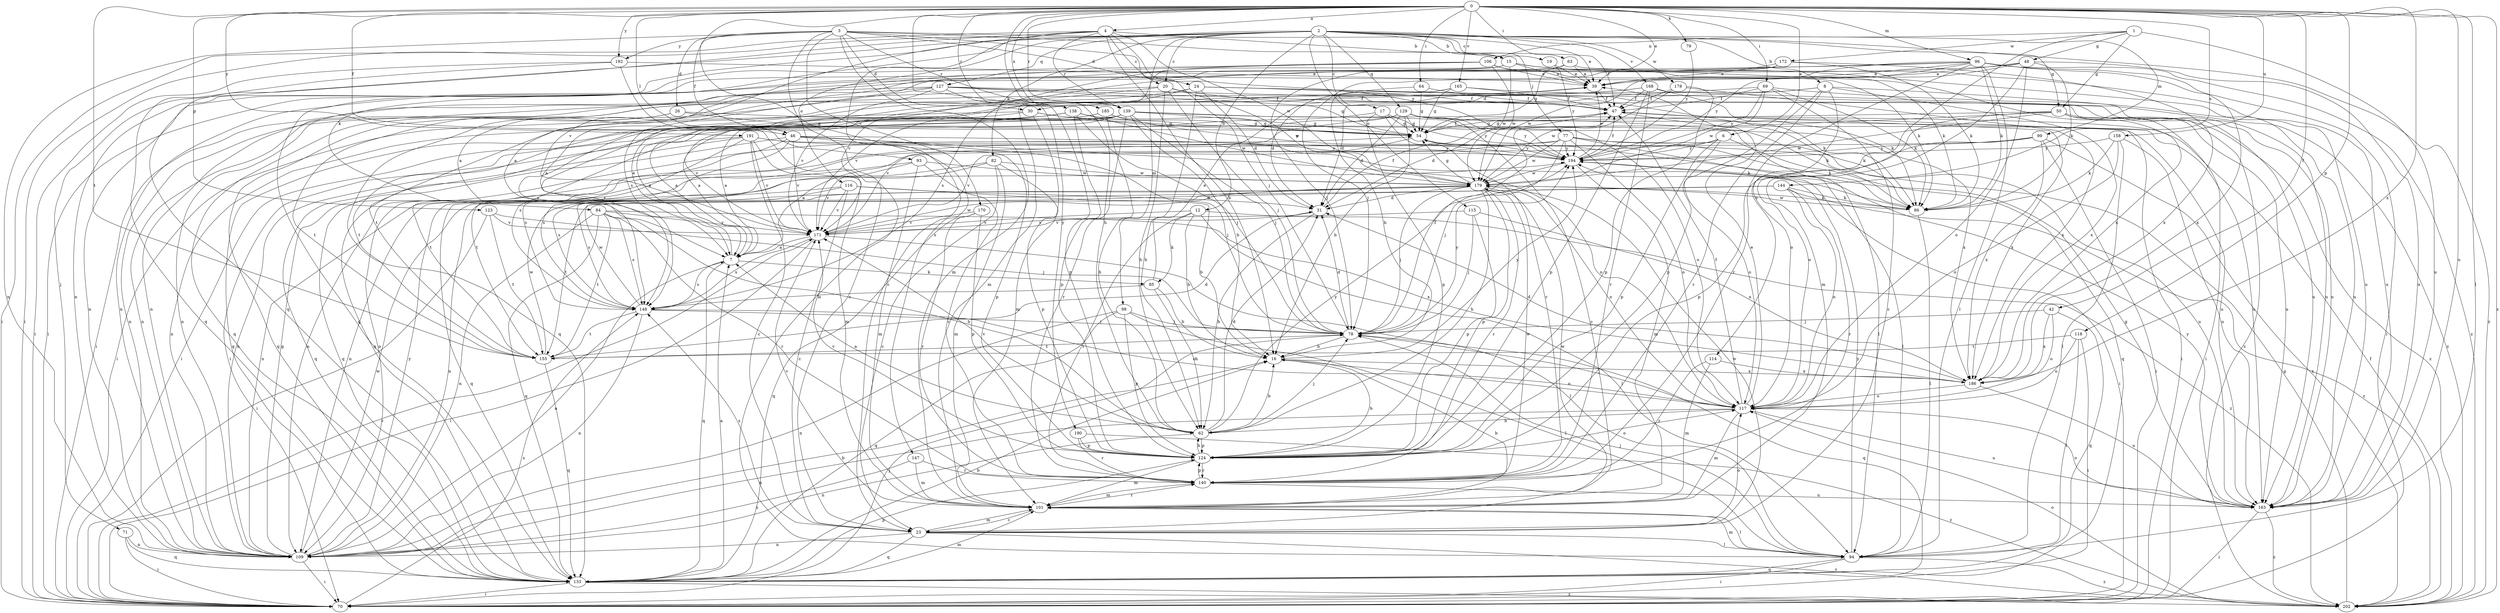 strict digraph  {
0;
1;
2;
3;
4;
6;
7;
8;
12;
15;
16;
17;
19;
20;
23;
24;
26;
30;
31;
39;
42;
46;
47;
48;
50;
54;
62;
63;
64;
69;
70;
71;
77;
78;
79;
82;
84;
85;
86;
93;
94;
96;
98;
99;
101;
106;
109;
114;
115;
116;
117;
118;
123;
124;
127;
129;
133;
138;
139;
140;
144;
147;
148;
155;
158;
163;
165;
168;
170;
171;
172;
178;
179;
185;
186;
190;
191;
192;
194;
202;
0 -> 4  [label=a];
0 -> 6  [label=a];
0 -> 39  [label=e];
0 -> 42  [label=f];
0 -> 46  [label=f];
0 -> 62  [label=h];
0 -> 63  [label=i];
0 -> 64  [label=i];
0 -> 69  [label=i];
0 -> 79  [label=k];
0 -> 93  [label=l];
0 -> 94  [label=l];
0 -> 96  [label=m];
0 -> 118  [label=p];
0 -> 123  [label=p];
0 -> 138  [label=r];
0 -> 139  [label=r];
0 -> 144  [label=s];
0 -> 147  [label=s];
0 -> 155  [label=t];
0 -> 158  [label=u];
0 -> 163  [label=u];
0 -> 165  [label=v];
0 -> 185  [label=x];
0 -> 186  [label=x];
0 -> 190  [label=y];
0 -> 191  [label=y];
0 -> 192  [label=y];
0 -> 202  [label=z];
1 -> 48  [label=g];
1 -> 50  [label=g];
1 -> 106  [label=n];
1 -> 114  [label=o];
1 -> 163  [label=u];
1 -> 172  [label=w];
2 -> 8  [label=b];
2 -> 12  [label=b];
2 -> 15  [label=b];
2 -> 17  [label=c];
2 -> 19  [label=c];
2 -> 20  [label=c];
2 -> 39  [label=e];
2 -> 50  [label=g];
2 -> 70  [label=i];
2 -> 71  [label=j];
2 -> 77  [label=j];
2 -> 82  [label=k];
2 -> 84  [label=k];
2 -> 98  [label=m];
2 -> 99  [label=m];
2 -> 109  [label=n];
2 -> 115  [label=o];
2 -> 116  [label=o];
2 -> 127  [label=q];
2 -> 129  [label=q];
2 -> 168  [label=v];
2 -> 178  [label=w];
3 -> 24  [label=d];
3 -> 26  [label=d];
3 -> 30  [label=d];
3 -> 46  [label=f];
3 -> 47  [label=f];
3 -> 94  [label=l];
3 -> 101  [label=m];
3 -> 109  [label=n];
3 -> 139  [label=r];
3 -> 170  [label=v];
3 -> 192  [label=y];
3 -> 194  [label=y];
3 -> 202  [label=z];
4 -> 15  [label=b];
4 -> 16  [label=b];
4 -> 20  [label=c];
4 -> 23  [label=c];
4 -> 70  [label=i];
4 -> 78  [label=j];
4 -> 133  [label=q];
4 -> 139  [label=r];
4 -> 171  [label=v];
4 -> 179  [label=w];
6 -> 117  [label=o];
6 -> 124  [label=p];
6 -> 133  [label=q];
6 -> 171  [label=v];
6 -> 194  [label=y];
7 -> 39  [label=e];
7 -> 85  [label=k];
7 -> 133  [label=q];
7 -> 148  [label=s];
8 -> 30  [label=d];
8 -> 117  [label=o];
8 -> 124  [label=p];
8 -> 140  [label=r];
8 -> 148  [label=s];
8 -> 163  [label=u];
8 -> 186  [label=x];
12 -> 16  [label=b];
12 -> 85  [label=k];
12 -> 94  [label=l];
12 -> 140  [label=r];
12 -> 171  [label=v];
12 -> 202  [label=z];
15 -> 39  [label=e];
15 -> 70  [label=i];
15 -> 86  [label=k];
15 -> 101  [label=m];
15 -> 133  [label=q];
15 -> 163  [label=u];
15 -> 179  [label=w];
15 -> 186  [label=x];
16 -> 117  [label=o];
16 -> 186  [label=x];
16 -> 194  [label=y];
17 -> 54  [label=g];
17 -> 70  [label=i];
17 -> 124  [label=p];
17 -> 140  [label=r];
17 -> 194  [label=y];
19 -> 39  [label=e];
19 -> 194  [label=y];
20 -> 7  [label=a];
20 -> 47  [label=f];
20 -> 62  [label=h];
20 -> 78  [label=j];
20 -> 109  [label=n];
20 -> 179  [label=w];
23 -> 94  [label=l];
23 -> 101  [label=m];
23 -> 109  [label=n];
23 -> 117  [label=o];
23 -> 133  [label=q];
23 -> 148  [label=s];
23 -> 179  [label=w];
23 -> 202  [label=z];
24 -> 31  [label=d];
24 -> 47  [label=f];
24 -> 62  [label=h];
24 -> 86  [label=k];
24 -> 133  [label=q];
24 -> 155  [label=t];
24 -> 163  [label=u];
26 -> 54  [label=g];
26 -> 117  [label=o];
26 -> 133  [label=q];
26 -> 155  [label=t];
30 -> 7  [label=a];
30 -> 54  [label=g];
30 -> 70  [label=i];
30 -> 94  [label=l];
30 -> 101  [label=m];
31 -> 47  [label=f];
31 -> 62  [label=h];
31 -> 171  [label=v];
39 -> 47  [label=f];
42 -> 78  [label=j];
42 -> 117  [label=o];
42 -> 133  [label=q];
42 -> 186  [label=x];
46 -> 78  [label=j];
46 -> 117  [label=o];
46 -> 124  [label=p];
46 -> 133  [label=q];
46 -> 148  [label=s];
46 -> 155  [label=t];
46 -> 171  [label=v];
46 -> 194  [label=y];
47 -> 54  [label=g];
47 -> 70  [label=i];
47 -> 86  [label=k];
47 -> 186  [label=x];
48 -> 39  [label=e];
48 -> 86  [label=k];
48 -> 101  [label=m];
48 -> 109  [label=n];
48 -> 117  [label=o];
48 -> 163  [label=u];
48 -> 194  [label=y];
50 -> 31  [label=d];
50 -> 54  [label=g];
50 -> 70  [label=i];
50 -> 117  [label=o];
50 -> 163  [label=u];
50 -> 179  [label=w];
50 -> 202  [label=z];
54 -> 47  [label=f];
54 -> 155  [label=t];
54 -> 194  [label=y];
62 -> 7  [label=a];
62 -> 16  [label=b];
62 -> 31  [label=d];
62 -> 78  [label=j];
62 -> 109  [label=n];
62 -> 124  [label=p];
62 -> 171  [label=v];
62 -> 194  [label=y];
63 -> 39  [label=e];
63 -> 54  [label=g];
63 -> 163  [label=u];
63 -> 171  [label=v];
64 -> 31  [label=d];
64 -> 47  [label=f];
64 -> 54  [label=g];
69 -> 23  [label=c];
69 -> 31  [label=d];
69 -> 47  [label=f];
69 -> 86  [label=k];
69 -> 163  [label=u];
69 -> 179  [label=w];
69 -> 194  [label=y];
70 -> 78  [label=j];
70 -> 148  [label=s];
70 -> 171  [label=v];
71 -> 70  [label=i];
71 -> 109  [label=n];
71 -> 133  [label=q];
77 -> 7  [label=a];
77 -> 78  [label=j];
77 -> 86  [label=k];
77 -> 94  [label=l];
77 -> 109  [label=n];
77 -> 117  [label=o];
77 -> 163  [label=u];
77 -> 179  [label=w];
77 -> 194  [label=y];
78 -> 16  [label=b];
78 -> 31  [label=d];
78 -> 47  [label=f];
78 -> 133  [label=q];
78 -> 155  [label=t];
78 -> 194  [label=y];
79 -> 194  [label=y];
82 -> 23  [label=c];
82 -> 101  [label=m];
82 -> 109  [label=n];
82 -> 124  [label=p];
82 -> 148  [label=s];
82 -> 179  [label=w];
84 -> 62  [label=h];
84 -> 109  [label=n];
84 -> 133  [label=q];
84 -> 140  [label=r];
84 -> 148  [label=s];
84 -> 155  [label=t];
84 -> 171  [label=v];
84 -> 186  [label=x];
85 -> 16  [label=b];
85 -> 39  [label=e];
85 -> 62  [label=h];
85 -> 148  [label=s];
86 -> 94  [label=l];
86 -> 179  [label=w];
93 -> 101  [label=m];
93 -> 109  [label=n];
93 -> 140  [label=r];
93 -> 171  [label=v];
93 -> 179  [label=w];
94 -> 70  [label=i];
94 -> 78  [label=j];
94 -> 101  [label=m];
94 -> 133  [label=q];
94 -> 194  [label=y];
94 -> 202  [label=z];
96 -> 7  [label=a];
96 -> 39  [label=e];
96 -> 70  [label=i];
96 -> 78  [label=j];
96 -> 86  [label=k];
96 -> 94  [label=l];
96 -> 140  [label=r];
96 -> 148  [label=s];
96 -> 179  [label=w];
96 -> 186  [label=x];
96 -> 202  [label=z];
98 -> 78  [label=j];
98 -> 94  [label=l];
98 -> 109  [label=n];
98 -> 124  [label=p];
98 -> 133  [label=q];
99 -> 70  [label=i];
99 -> 109  [label=n];
99 -> 124  [label=p];
99 -> 186  [label=x];
99 -> 194  [label=y];
99 -> 202  [label=z];
101 -> 16  [label=b];
101 -> 23  [label=c];
101 -> 94  [label=l];
101 -> 140  [label=r];
101 -> 171  [label=v];
101 -> 179  [label=w];
106 -> 7  [label=a];
106 -> 39  [label=e];
106 -> 86  [label=k];
106 -> 109  [label=n];
106 -> 148  [label=s];
106 -> 179  [label=w];
109 -> 7  [label=a];
109 -> 16  [label=b];
109 -> 54  [label=g];
109 -> 70  [label=i];
109 -> 179  [label=w];
109 -> 194  [label=y];
114 -> 101  [label=m];
114 -> 140  [label=r];
114 -> 186  [label=x];
115 -> 78  [label=j];
115 -> 124  [label=p];
115 -> 171  [label=v];
115 -> 186  [label=x];
116 -> 16  [label=b];
116 -> 23  [label=c];
116 -> 31  [label=d];
116 -> 133  [label=q];
116 -> 148  [label=s];
116 -> 171  [label=v];
117 -> 39  [label=e];
117 -> 47  [label=f];
117 -> 62  [label=h];
117 -> 78  [label=j];
117 -> 101  [label=m];
117 -> 109  [label=n];
117 -> 163  [label=u];
118 -> 70  [label=i];
118 -> 94  [label=l];
118 -> 117  [label=o];
118 -> 155  [label=t];
123 -> 70  [label=i];
123 -> 78  [label=j];
123 -> 155  [label=t];
123 -> 171  [label=v];
124 -> 16  [label=b];
124 -> 62  [label=h];
124 -> 101  [label=m];
124 -> 117  [label=o];
124 -> 140  [label=r];
124 -> 171  [label=v];
127 -> 47  [label=f];
127 -> 54  [label=g];
127 -> 70  [label=i];
127 -> 109  [label=n];
127 -> 124  [label=p];
127 -> 133  [label=q];
127 -> 171  [label=v];
127 -> 202  [label=z];
129 -> 7  [label=a];
129 -> 16  [label=b];
129 -> 23  [label=c];
129 -> 31  [label=d];
129 -> 54  [label=g];
129 -> 86  [label=k];
129 -> 163  [label=u];
129 -> 171  [label=v];
129 -> 194  [label=y];
133 -> 7  [label=a];
133 -> 16  [label=b];
133 -> 70  [label=i];
133 -> 101  [label=m];
133 -> 124  [label=p];
133 -> 202  [label=z];
138 -> 7  [label=a];
138 -> 54  [label=g];
138 -> 78  [label=j];
138 -> 124  [label=p];
138 -> 155  [label=t];
138 -> 171  [label=v];
138 -> 179  [label=w];
139 -> 7  [label=a];
139 -> 16  [label=b];
139 -> 54  [label=g];
139 -> 70  [label=i];
139 -> 78  [label=j];
139 -> 133  [label=q];
139 -> 140  [label=r];
139 -> 148  [label=s];
139 -> 163  [label=u];
139 -> 186  [label=x];
140 -> 101  [label=m];
140 -> 124  [label=p];
140 -> 163  [label=u];
140 -> 179  [label=w];
144 -> 86  [label=k];
144 -> 109  [label=n];
144 -> 117  [label=o];
144 -> 140  [label=r];
144 -> 155  [label=t];
144 -> 202  [label=z];
147 -> 101  [label=m];
147 -> 109  [label=n];
147 -> 140  [label=r];
148 -> 78  [label=j];
148 -> 109  [label=n];
148 -> 117  [label=o];
148 -> 155  [label=t];
148 -> 179  [label=w];
155 -> 31  [label=d];
155 -> 133  [label=q];
155 -> 179  [label=w];
158 -> 86  [label=k];
158 -> 94  [label=l];
158 -> 117  [label=o];
158 -> 163  [label=u];
158 -> 194  [label=y];
163 -> 54  [label=g];
163 -> 70  [label=i];
163 -> 117  [label=o];
163 -> 194  [label=y];
163 -> 202  [label=z];
165 -> 16  [label=b];
165 -> 47  [label=f];
165 -> 54  [label=g];
165 -> 109  [label=n];
165 -> 163  [label=u];
168 -> 47  [label=f];
168 -> 86  [label=k];
168 -> 124  [label=p];
168 -> 140  [label=r];
168 -> 148  [label=s];
168 -> 171  [label=v];
168 -> 202  [label=z];
170 -> 124  [label=p];
170 -> 133  [label=q];
170 -> 140  [label=r];
170 -> 171  [label=v];
171 -> 7  [label=a];
171 -> 70  [label=i];
171 -> 94  [label=l];
171 -> 148  [label=s];
171 -> 179  [label=w];
172 -> 39  [label=e];
172 -> 78  [label=j];
172 -> 86  [label=k];
172 -> 109  [label=n];
172 -> 186  [label=x];
178 -> 47  [label=f];
178 -> 124  [label=p];
178 -> 179  [label=w];
178 -> 186  [label=x];
179 -> 31  [label=d];
179 -> 54  [label=g];
179 -> 62  [label=h];
179 -> 78  [label=j];
179 -> 86  [label=k];
179 -> 117  [label=o];
179 -> 124  [label=p];
179 -> 140  [label=r];
185 -> 54  [label=g];
185 -> 62  [label=h];
185 -> 109  [label=n];
185 -> 133  [label=q];
185 -> 194  [label=y];
186 -> 31  [label=d];
186 -> 117  [label=o];
186 -> 163  [label=u];
190 -> 124  [label=p];
190 -> 140  [label=r];
190 -> 202  [label=z];
191 -> 23  [label=c];
191 -> 86  [label=k];
191 -> 101  [label=m];
191 -> 109  [label=n];
191 -> 133  [label=q];
191 -> 148  [label=s];
191 -> 171  [label=v];
191 -> 194  [label=y];
192 -> 23  [label=c];
192 -> 39  [label=e];
192 -> 70  [label=i];
192 -> 133  [label=q];
194 -> 39  [label=e];
194 -> 47  [label=f];
194 -> 70  [label=i];
194 -> 101  [label=m];
194 -> 179  [label=w];
202 -> 47  [label=f];
202 -> 54  [label=g];
202 -> 117  [label=o];
}
